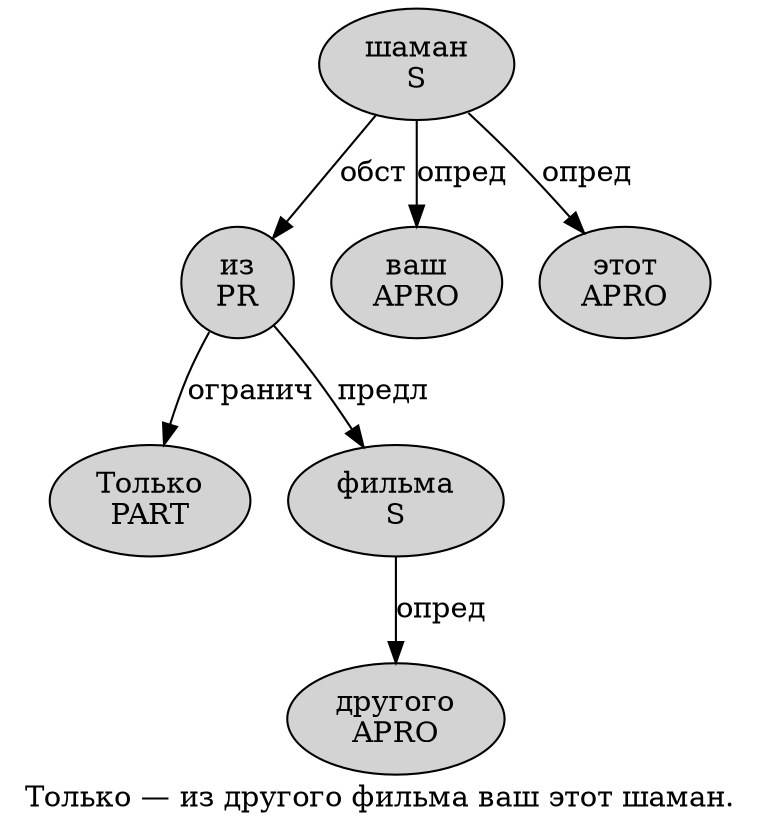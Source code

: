 digraph SENTENCE_3623 {
	graph [label="Только — из другого фильма ваш этот шаман."]
	node [style=filled]
		0 [label="Только
PART" color="" fillcolor=lightgray penwidth=1 shape=ellipse]
		2 [label="из
PR" color="" fillcolor=lightgray penwidth=1 shape=ellipse]
		3 [label="другого
APRO" color="" fillcolor=lightgray penwidth=1 shape=ellipse]
		4 [label="фильма
S" color="" fillcolor=lightgray penwidth=1 shape=ellipse]
		5 [label="ваш
APRO" color="" fillcolor=lightgray penwidth=1 shape=ellipse]
		6 [label="этот
APRO" color="" fillcolor=lightgray penwidth=1 shape=ellipse]
		7 [label="шаман
S" color="" fillcolor=lightgray penwidth=1 shape=ellipse]
			7 -> 2 [label="обст"]
			7 -> 5 [label="опред"]
			7 -> 6 [label="опред"]
			2 -> 0 [label="огранич"]
			2 -> 4 [label="предл"]
			4 -> 3 [label="опред"]
}